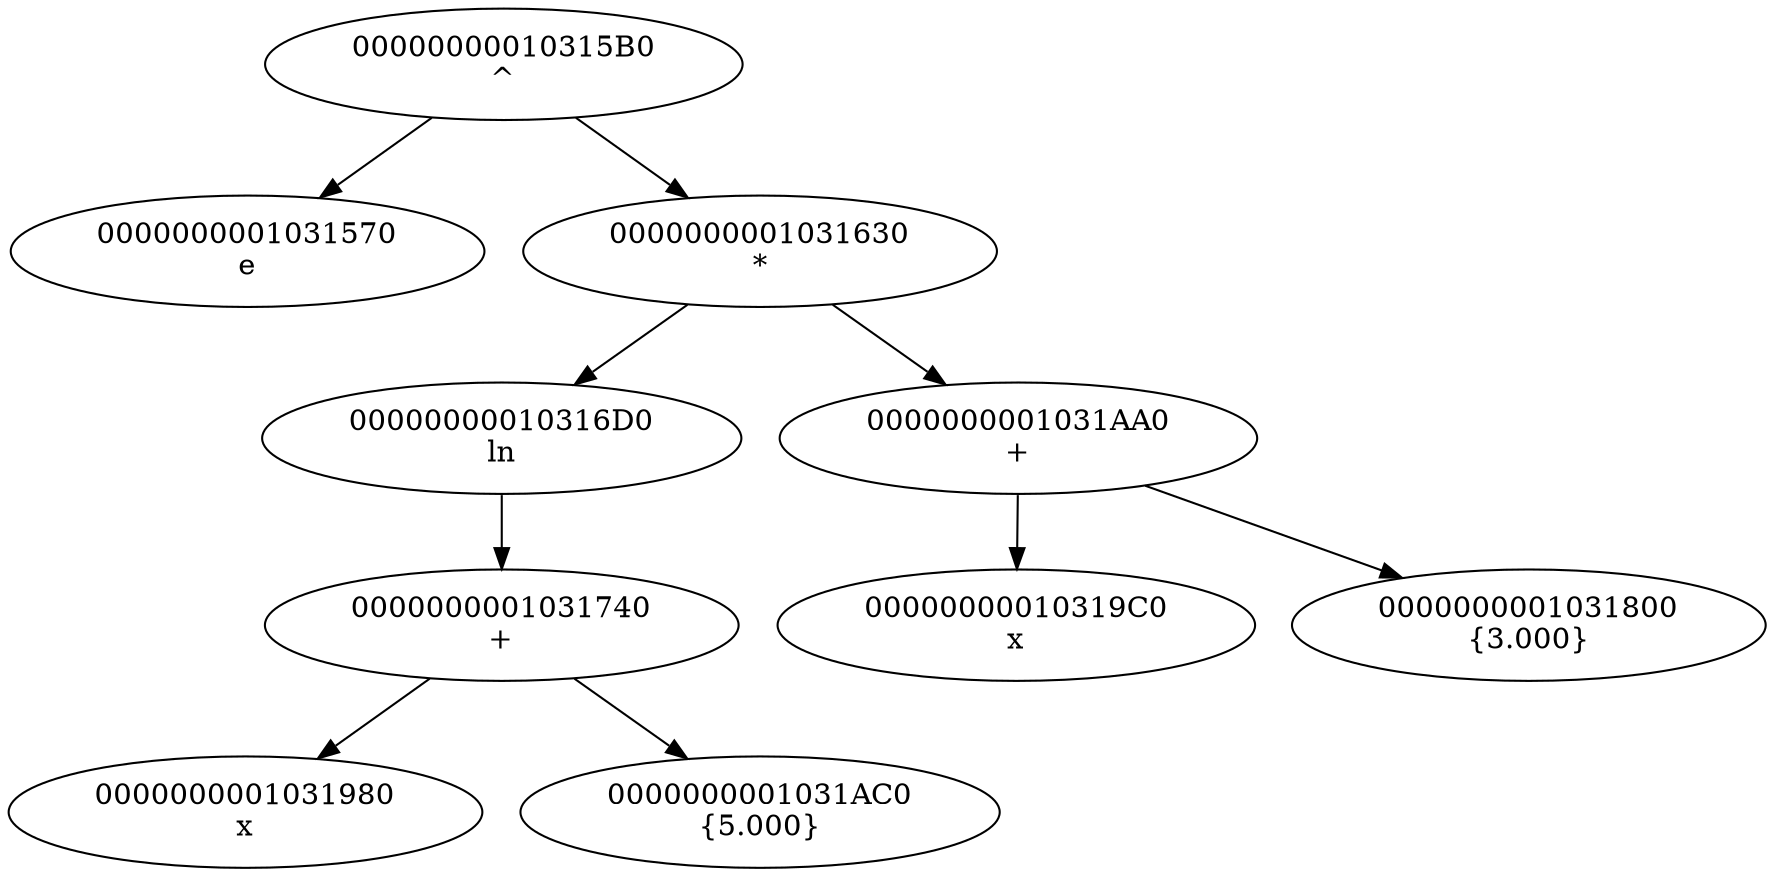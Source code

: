 digraph G{
"00000000010315B0
^"->"0000000001031570
e";
"00000000010315B0
^"->"0000000001031630
*";
"0000000001031570
e";
"0000000001031630
*"->"00000000010316D0
ln";
"0000000001031630
*"->"0000000001031AA0
+";
"00000000010316D0
ln"->"0000000001031740
+";
"0000000001031740
+"->"0000000001031980
x";
"0000000001031740
+"->"0000000001031AC0
{5.000}";
"0000000001031980
x";
"0000000001031AC0
{5.000}";
"0000000001031AA0
+"->"00000000010319C0
x";
"0000000001031AA0
+"->"0000000001031800
{3.000}";
"00000000010319C0
x";
"0000000001031800
{3.000}";
}